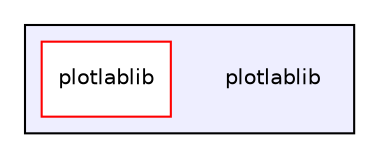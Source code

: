 digraph "/home/fascar/temp/adore/plotlablib" {
  compound=true
  node [ fontsize="10", fontname="Helvetica"];
  edge [ labelfontsize="10", labelfontname="Helvetica"];
  subgraph clusterdir_18b2dfb3931f9961b4b7423d99338341 {
    graph [ bgcolor="#eeeeff", pencolor="black", label="" URL="dir_18b2dfb3931f9961b4b7423d99338341.html"];
    dir_18b2dfb3931f9961b4b7423d99338341 [shape=plaintext label="plotlablib"];
  dir_0749cde536f74ff74d53c62b35cb289d [shape=box label="plotlablib" fillcolor="white" style="filled" color="red" URL="dir_0749cde536f74ff74d53c62b35cb289d.html"];
  }
}

